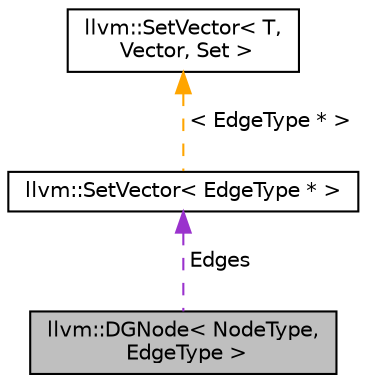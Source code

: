 digraph "llvm::DGNode&lt; NodeType, EdgeType &gt;"
{
 // LATEX_PDF_SIZE
  bgcolor="transparent";
  edge [fontname="Helvetica",fontsize="10",labelfontname="Helvetica",labelfontsize="10"];
  node [fontname="Helvetica",fontsize="10",shape=record];
  Node1 [label="llvm::DGNode\< NodeType,\l EdgeType \>",height=0.2,width=0.4,color="black", fillcolor="grey75", style="filled", fontcolor="black",tooltip="Represent a node in the directed graph."];
  Node2 -> Node1 [dir="back",color="darkorchid3",fontsize="10",style="dashed",label=" Edges" ,fontname="Helvetica"];
  Node2 [label="llvm::SetVector\< EdgeType * \>",height=0.2,width=0.4,color="black",URL="$classllvm_1_1SetVector.html",tooltip=" "];
  Node3 -> Node2 [dir="back",color="orange",fontsize="10",style="dashed",label=" \< EdgeType * \>" ,fontname="Helvetica"];
  Node3 [label="llvm::SetVector\< T,\l Vector, Set \>",height=0.2,width=0.4,color="black",URL="$classllvm_1_1SetVector.html",tooltip="A vector that has set insertion semantics."];
}
